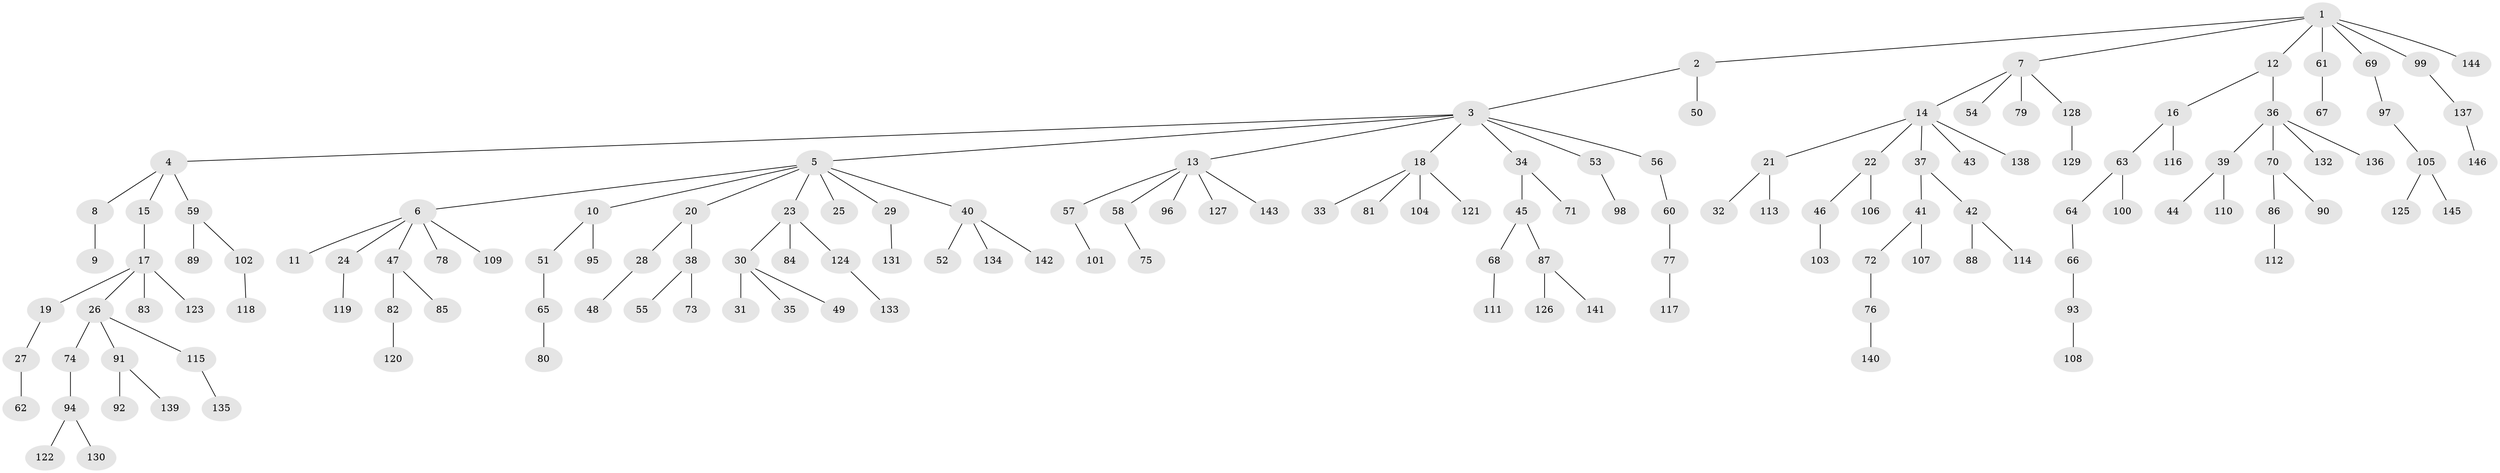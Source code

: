 // coarse degree distribution, {7: 0.01020408163265306, 9: 0.01020408163265306, 4: 0.08163265306122448, 12: 0.01020408163265306, 1: 0.5612244897959183, 3: 0.09183673469387756, 5: 0.02040816326530612, 2: 0.21428571428571427}
// Generated by graph-tools (version 1.1) at 2025/52/02/27/25 19:52:13]
// undirected, 146 vertices, 145 edges
graph export_dot {
graph [start="1"]
  node [color=gray90,style=filled];
  1;
  2;
  3;
  4;
  5;
  6;
  7;
  8;
  9;
  10;
  11;
  12;
  13;
  14;
  15;
  16;
  17;
  18;
  19;
  20;
  21;
  22;
  23;
  24;
  25;
  26;
  27;
  28;
  29;
  30;
  31;
  32;
  33;
  34;
  35;
  36;
  37;
  38;
  39;
  40;
  41;
  42;
  43;
  44;
  45;
  46;
  47;
  48;
  49;
  50;
  51;
  52;
  53;
  54;
  55;
  56;
  57;
  58;
  59;
  60;
  61;
  62;
  63;
  64;
  65;
  66;
  67;
  68;
  69;
  70;
  71;
  72;
  73;
  74;
  75;
  76;
  77;
  78;
  79;
  80;
  81;
  82;
  83;
  84;
  85;
  86;
  87;
  88;
  89;
  90;
  91;
  92;
  93;
  94;
  95;
  96;
  97;
  98;
  99;
  100;
  101;
  102;
  103;
  104;
  105;
  106;
  107;
  108;
  109;
  110;
  111;
  112;
  113;
  114;
  115;
  116;
  117;
  118;
  119;
  120;
  121;
  122;
  123;
  124;
  125;
  126;
  127;
  128;
  129;
  130;
  131;
  132;
  133;
  134;
  135;
  136;
  137;
  138;
  139;
  140;
  141;
  142;
  143;
  144;
  145;
  146;
  1 -- 2;
  1 -- 7;
  1 -- 12;
  1 -- 61;
  1 -- 69;
  1 -- 99;
  1 -- 144;
  2 -- 3;
  2 -- 50;
  3 -- 4;
  3 -- 5;
  3 -- 13;
  3 -- 18;
  3 -- 34;
  3 -- 53;
  3 -- 56;
  4 -- 8;
  4 -- 15;
  4 -- 59;
  5 -- 6;
  5 -- 10;
  5 -- 20;
  5 -- 23;
  5 -- 25;
  5 -- 29;
  5 -- 40;
  6 -- 11;
  6 -- 24;
  6 -- 47;
  6 -- 78;
  6 -- 109;
  7 -- 14;
  7 -- 54;
  7 -- 79;
  7 -- 128;
  8 -- 9;
  10 -- 51;
  10 -- 95;
  12 -- 16;
  12 -- 36;
  13 -- 57;
  13 -- 58;
  13 -- 96;
  13 -- 127;
  13 -- 143;
  14 -- 21;
  14 -- 22;
  14 -- 37;
  14 -- 43;
  14 -- 138;
  15 -- 17;
  16 -- 63;
  16 -- 116;
  17 -- 19;
  17 -- 26;
  17 -- 83;
  17 -- 123;
  18 -- 33;
  18 -- 81;
  18 -- 104;
  18 -- 121;
  19 -- 27;
  20 -- 28;
  20 -- 38;
  21 -- 32;
  21 -- 113;
  22 -- 46;
  22 -- 106;
  23 -- 30;
  23 -- 84;
  23 -- 124;
  24 -- 119;
  26 -- 74;
  26 -- 91;
  26 -- 115;
  27 -- 62;
  28 -- 48;
  29 -- 131;
  30 -- 31;
  30 -- 35;
  30 -- 49;
  34 -- 45;
  34 -- 71;
  36 -- 39;
  36 -- 70;
  36 -- 132;
  36 -- 136;
  37 -- 41;
  37 -- 42;
  38 -- 55;
  38 -- 73;
  39 -- 44;
  39 -- 110;
  40 -- 52;
  40 -- 134;
  40 -- 142;
  41 -- 72;
  41 -- 107;
  42 -- 88;
  42 -- 114;
  45 -- 68;
  45 -- 87;
  46 -- 103;
  47 -- 82;
  47 -- 85;
  51 -- 65;
  53 -- 98;
  56 -- 60;
  57 -- 101;
  58 -- 75;
  59 -- 89;
  59 -- 102;
  60 -- 77;
  61 -- 67;
  63 -- 64;
  63 -- 100;
  64 -- 66;
  65 -- 80;
  66 -- 93;
  68 -- 111;
  69 -- 97;
  70 -- 86;
  70 -- 90;
  72 -- 76;
  74 -- 94;
  76 -- 140;
  77 -- 117;
  82 -- 120;
  86 -- 112;
  87 -- 126;
  87 -- 141;
  91 -- 92;
  91 -- 139;
  93 -- 108;
  94 -- 122;
  94 -- 130;
  97 -- 105;
  99 -- 137;
  102 -- 118;
  105 -- 125;
  105 -- 145;
  115 -- 135;
  124 -- 133;
  128 -- 129;
  137 -- 146;
}
